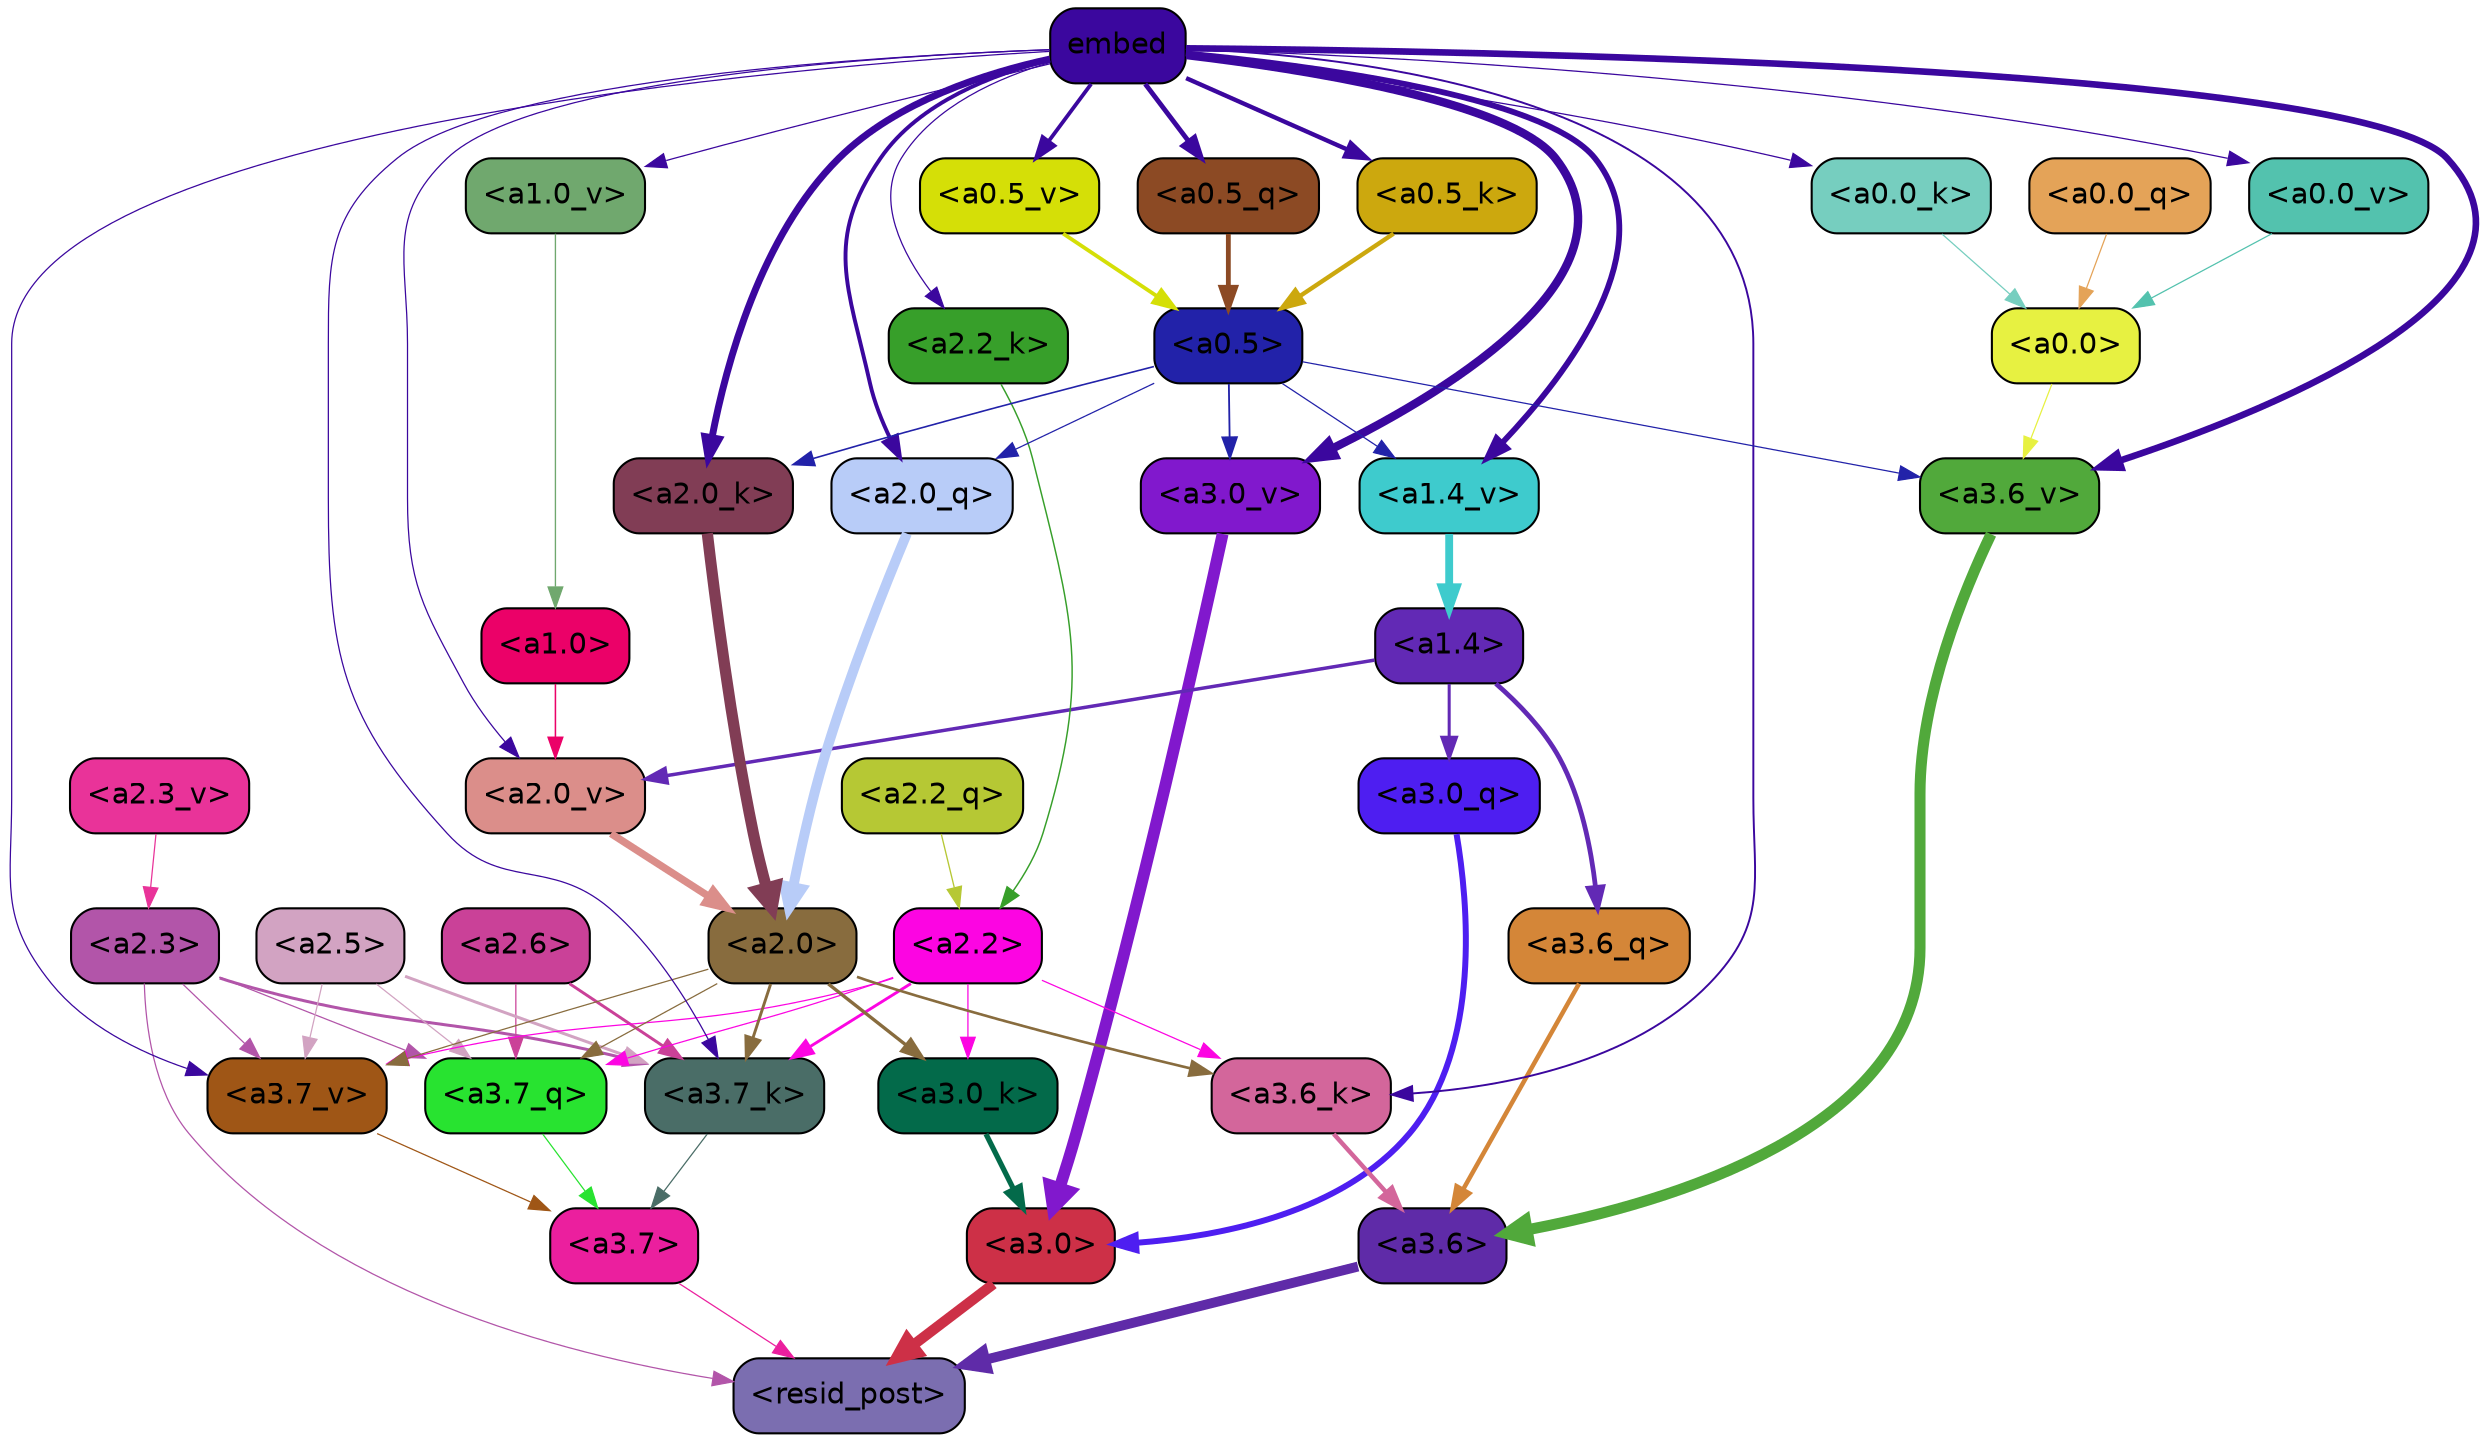 strict digraph "" {
	graph [bgcolor=transparent,
		layout=dot,
		overlap=false,
		splines=true
	];
	"<a3.7>"	[color=black,
		fillcolor="#eb1f9e",
		fontname=Helvetica,
		shape=box,
		style="filled, rounded"];
	"<resid_post>"	[color=black,
		fillcolor="#7b6eb0",
		fontname=Helvetica,
		shape=box,
		style="filled, rounded"];
	"<a3.7>" -> "<resid_post>"	[color="#eb1f9e",
		penwidth=0.6];
	"<a3.6>"	[color=black,
		fillcolor="#5f2ba8",
		fontname=Helvetica,
		shape=box,
		style="filled, rounded"];
	"<a3.6>" -> "<resid_post>"	[color="#5f2ba8",
		penwidth=4.749041676521301];
	"<a3.0>"	[color=black,
		fillcolor="#cd3047",
		fontname=Helvetica,
		shape=box,
		style="filled, rounded"];
	"<a3.0>" -> "<resid_post>"	[color="#cd3047",
		penwidth=5.004215121269226];
	"<a2.3>"	[color=black,
		fillcolor="#b255a9",
		fontname=Helvetica,
		shape=box,
		style="filled, rounded"];
	"<a2.3>" -> "<resid_post>"	[color="#b255a9",
		penwidth=0.6];
	"<a3.7_q>"	[color=black,
		fillcolor="#28e330",
		fontname=Helvetica,
		shape=box,
		style="filled, rounded"];
	"<a2.3>" -> "<a3.7_q>"	[color="#b255a9",
		penwidth=0.6];
	"<a3.7_k>"	[color=black,
		fillcolor="#4a6d67",
		fontname=Helvetica,
		shape=box,
		style="filled, rounded"];
	"<a2.3>" -> "<a3.7_k>"	[color="#b255a9",
		penwidth=1.4391854107379913];
	"<a3.7_v>"	[color=black,
		fillcolor="#9f5616",
		fontname=Helvetica,
		shape=box,
		style="filled, rounded"];
	"<a2.3>" -> "<a3.7_v>"	[color="#b255a9",
		penwidth=0.6];
	"<a3.7_q>" -> "<a3.7>"	[color="#28e330",
		penwidth=0.6];
	"<a3.6_q>"	[color=black,
		fillcolor="#d48638",
		fontname=Helvetica,
		shape=box,
		style="filled, rounded"];
	"<a3.6_q>" -> "<a3.6>"	[color="#d48638",
		penwidth=2.160832464694977];
	"<a3.0_q>"	[color=black,
		fillcolor="#4e1ef1",
		fontname=Helvetica,
		shape=box,
		style="filled, rounded"];
	"<a3.0_q>" -> "<a3.0>"	[color="#4e1ef1",
		penwidth=2.870753765106201];
	"<a3.7_k>" -> "<a3.7>"	[color="#4a6d67",
		penwidth=0.6];
	"<a3.6_k>"	[color=black,
		fillcolor="#d3669b",
		fontname=Helvetica,
		shape=box,
		style="filled, rounded"];
	"<a3.6_k>" -> "<a3.6>"	[color="#d3669b",
		penwidth=2.13908451795578];
	"<a3.0_k>"	[color=black,
		fillcolor="#036a4a",
		fontname=Helvetica,
		shape=box,
		style="filled, rounded"];
	"<a3.0_k>" -> "<a3.0>"	[color="#036a4a",
		penwidth=2.520303964614868];
	"<a3.7_v>" -> "<a3.7>"	[color="#9f5616",
		penwidth=0.6];
	"<a3.6_v>"	[color=black,
		fillcolor="#51a93b",
		fontname=Helvetica,
		shape=box,
		style="filled, rounded"];
	"<a3.6_v>" -> "<a3.6>"	[color="#51a93b",
		penwidth=5.297133803367615];
	"<a3.0_v>"	[color=black,
		fillcolor="#8118cd",
		fontname=Helvetica,
		shape=box,
		style="filled, rounded"];
	"<a3.0_v>" -> "<a3.0>"	[color="#8118cd",
		penwidth=5.680712580680847];
	"<a2.6>"	[color=black,
		fillcolor="#ca4198",
		fontname=Helvetica,
		shape=box,
		style="filled, rounded"];
	"<a2.6>" -> "<a3.7_q>"	[color="#ca4198",
		penwidth=0.6];
	"<a2.6>" -> "<a3.7_k>"	[color="#ca4198",
		penwidth=1.4180794060230255];
	"<a2.5>"	[color=black,
		fillcolor="#d2a3c2",
		fontname=Helvetica,
		shape=box,
		style="filled, rounded"];
	"<a2.5>" -> "<a3.7_q>"	[color="#d2a3c2",
		penwidth=0.6];
	"<a2.5>" -> "<a3.7_k>"	[color="#d2a3c2",
		penwidth=1.4281435310840607];
	"<a2.5>" -> "<a3.7_v>"	[color="#d2a3c2",
		penwidth=0.6];
	"<a2.2>"	[color=black,
		fillcolor="#fc05e2",
		fontname=Helvetica,
		shape=box,
		style="filled, rounded"];
	"<a2.2>" -> "<a3.7_q>"	[color="#fc05e2",
		penwidth=0.6];
	"<a2.2>" -> "<a3.7_k>"	[color="#fc05e2",
		penwidth=1.3982512056827545];
	"<a2.2>" -> "<a3.6_k>"	[color="#fc05e2",
		penwidth=0.6];
	"<a2.2>" -> "<a3.0_k>"	[color="#fc05e2",
		penwidth=0.6];
	"<a2.2>" -> "<a3.7_v>"	[color="#fc05e2",
		penwidth=0.6];
	"<a2.0>"	[color=black,
		fillcolor="#886c3e",
		fontname=Helvetica,
		shape=box,
		style="filled, rounded"];
	"<a2.0>" -> "<a3.7_q>"	[color="#886c3e",
		penwidth=0.6];
	"<a2.0>" -> "<a3.7_k>"	[color="#886c3e",
		penwidth=1.404832512140274];
	"<a2.0>" -> "<a3.6_k>"	[color="#886c3e",
		penwidth=1.2708758115768433];
	"<a2.0>" -> "<a3.0_k>"	[color="#886c3e",
		penwidth=1.6207245588302612];
	"<a2.0>" -> "<a3.7_v>"	[color="#886c3e",
		penwidth=0.6];
	"<a1.4>"	[color=black,
		fillcolor="#6229b5",
		fontname=Helvetica,
		shape=box,
		style="filled, rounded"];
	"<a1.4>" -> "<a3.6_q>"	[color="#6229b5",
		penwidth=2.289449453353882];
	"<a1.4>" -> "<a3.0_q>"	[color="#6229b5",
		penwidth=1.4600623846054077];
	"<a2.0_v>"	[color=black,
		fillcolor="#db8e8a",
		fontname=Helvetica,
		shape=box,
		style="filled, rounded"];
	"<a1.4>" -> "<a2.0_v>"	[color="#6229b5",
		penwidth=1.676277220249176];
	embed	[color=black,
		fillcolor="#3b079e",
		fontname=Helvetica,
		shape=box,
		style="filled, rounded"];
	embed -> "<a3.7_k>"	[color="#3b079e",
		penwidth=0.6];
	embed -> "<a3.6_k>"	[color="#3b079e",
		penwidth=0.9291638135910034];
	embed -> "<a3.7_v>"	[color="#3b079e",
		penwidth=0.6];
	embed -> "<a3.6_v>"	[color="#3b079e",
		penwidth=3.1808209121227264];
	embed -> "<a3.0_v>"	[color="#3b079e",
		penwidth=4.036660343408585];
	"<a2.0_q>"	[color=black,
		fillcolor="#b8ccf8",
		fontname=Helvetica,
		shape=box,
		style="filled, rounded"];
	embed -> "<a2.0_q>"	[color="#3b079e",
		penwidth=1.8821641206741333];
	"<a2.2_k>"	[color=black,
		fillcolor="#379f2a",
		fontname=Helvetica,
		shape=box,
		style="filled, rounded"];
	embed -> "<a2.2_k>"	[color="#3b079e",
		penwidth=0.6];
	"<a2.0_k>"	[color=black,
		fillcolor="#813d55",
		fontname=Helvetica,
		shape=box,
		style="filled, rounded"];
	embed -> "<a2.0_k>"	[color="#3b079e",
		penwidth=3.3375256061553955];
	embed -> "<a2.0_v>"	[color="#3b079e",
		penwidth=0.6];
	"<a1.4_v>"	[color=black,
		fillcolor="#3ecbcd",
		fontname=Helvetica,
		shape=box,
		style="filled, rounded"];
	embed -> "<a1.4_v>"	[color="#3b079e",
		penwidth=2.7935529947280884];
	"<a1.0_v>"	[color=black,
		fillcolor="#70a86e",
		fontname=Helvetica,
		shape=box,
		style="filled, rounded"];
	embed -> "<a1.0_v>"	[color="#3b079e",
		penwidth=0.6];
	"<a0.5_q>"	[color=black,
		fillcolor="#8c4a24",
		fontname=Helvetica,
		shape=box,
		style="filled, rounded"];
	embed -> "<a0.5_q>"	[color="#3b079e",
		penwidth=2.3187438249588013];
	"<a0.5_k>"	[color=black,
		fillcolor="#cca80e",
		fontname=Helvetica,
		shape=box,
		style="filled, rounded"];
	embed -> "<a0.5_k>"	[color="#3b079e",
		penwidth=2.1102226972579956];
	"<a0.0_k>"	[color=black,
		fillcolor="#76cebf",
		fontname=Helvetica,
		shape=box,
		style="filled, rounded"];
	embed -> "<a0.0_k>"	[color="#3b079e",
		penwidth=0.6];
	"<a0.5_v>"	[color=black,
		fillcolor="#d5df07",
		fontname=Helvetica,
		shape=box,
		style="filled, rounded"];
	embed -> "<a0.5_v>"	[color="#3b079e",
		penwidth=1.8293639421463013];
	"<a0.0_v>"	[color=black,
		fillcolor="#53c2ae",
		fontname=Helvetica,
		shape=box,
		style="filled, rounded"];
	embed -> "<a0.0_v>"	[color="#3b079e",
		penwidth=0.6];
	"<a0.5>"	[color=black,
		fillcolor="#2222a9",
		fontname=Helvetica,
		shape=box,
		style="filled, rounded"];
	"<a0.5>" -> "<a3.6_v>"	[color="#2222a9",
		penwidth=0.6];
	"<a0.5>" -> "<a3.0_v>"	[color="#2222a9",
		penwidth=0.8798569142818451];
	"<a0.5>" -> "<a2.0_q>"	[color="#2222a9",
		penwidth=0.6];
	"<a0.5>" -> "<a2.0_k>"	[color="#2222a9",
		penwidth=0.7782440185546875];
	"<a0.5>" -> "<a1.4_v>"	[color="#2222a9",
		penwidth=0.6];
	"<a0.0>"	[color=black,
		fillcolor="#e7f141",
		fontname=Helvetica,
		shape=box,
		style="filled, rounded"];
	"<a0.0>" -> "<a3.6_v>"	[color="#e7f141",
		penwidth=0.6];
	"<a2.2_q>"	[color=black,
		fillcolor="#b6c834",
		fontname=Helvetica,
		shape=box,
		style="filled, rounded"];
	"<a2.2_q>" -> "<a2.2>"	[color="#b6c834",
		penwidth=0.6392357051372528];
	"<a2.0_q>" -> "<a2.0>"	[color="#b8ccf8",
		penwidth=4.795779317617416];
	"<a2.2_k>" -> "<a2.2>"	[color="#379f2a",
		penwidth=0.7060726433992386];
	"<a2.0_k>" -> "<a2.0>"	[color="#813d55",
		penwidth=5.401692286133766];
	"<a2.3_v>"	[color=black,
		fillcolor="#e93399",
		fontname=Helvetica,
		shape=box,
		style="filled, rounded"];
	"<a2.3_v>" -> "<a2.3>"	[color="#e93399",
		penwidth=0.6];
	"<a2.0_v>" -> "<a2.0>"	[color="#db8e8a",
		penwidth=3.56003999710083];
	"<a1.0>"	[color=black,
		fillcolor="#eb0168",
		fontname=Helvetica,
		shape=box,
		style="filled, rounded"];
	"<a1.0>" -> "<a2.0_v>"	[color="#eb0168",
		penwidth=0.7355214953422546];
	"<a1.4_v>" -> "<a1.4>"	[color="#3ecbcd",
		penwidth=3.7673035860061646];
	"<a1.0_v>" -> "<a1.0>"	[color="#70a86e",
		penwidth=0.6493047475814819];
	"<a0.5_q>" -> "<a0.5>"	[color="#8c4a24",
		penwidth=2.3187414407730103];
	"<a0.0_q>"	[color=black,
		fillcolor="#e4a358",
		fontname=Helvetica,
		shape=box,
		style="filled, rounded"];
	"<a0.0_q>" -> "<a0.0>"	[color="#e4a358",
		penwidth=0.6];
	"<a0.5_k>" -> "<a0.5>"	[color="#cca80e",
		penwidth=2.1102215051651];
	"<a0.0_k>" -> "<a0.0>"	[color="#76cebf",
		penwidth=0.6];
	"<a0.5_v>" -> "<a0.5>"	[color="#d5df07",
		penwidth=1.829363465309143];
	"<a0.0_v>" -> "<a0.0>"	[color="#53c2ae",
		penwidth=0.6];
}
